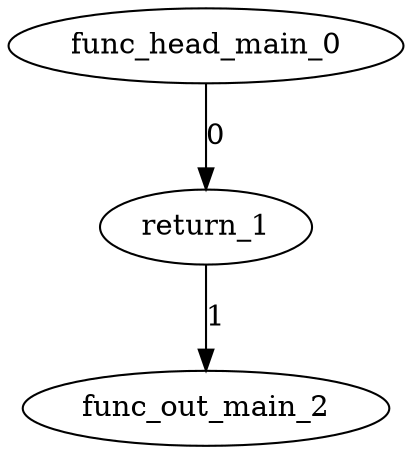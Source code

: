 digraph G {
return_1[label="return_1"];
func_out_main_2[label="func_out_main_2"];
func_head_main_0[label="func_head_main_0"];
return_1 -> func_out_main_2[label="1"];
func_head_main_0 -> return_1[label="0"];
 }